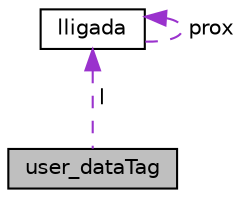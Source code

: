digraph "user_dataTag"
{
  edge [fontname="Helvetica",fontsize="10",labelfontname="Helvetica",labelfontsize="10"];
  node [fontname="Helvetica",fontsize="10",shape=record];
  Node1 [label="user_dataTag",height=0.2,width=0.4,color="black", fillcolor="grey75", style="filled", fontcolor="black"];
  Node2 -> Node1 [dir="back",color="darkorchid3",fontsize="10",style="dashed",label=" l" ,fontname="Helvetica"];
  Node2 [label="lligada",height=0.2,width=0.4,color="black", fillcolor="white", style="filled",URL="$structlligada.html"];
  Node2 -> Node2 [dir="back",color="darkorchid3",fontsize="10",style="dashed",label=" prox" ,fontname="Helvetica"];
}
